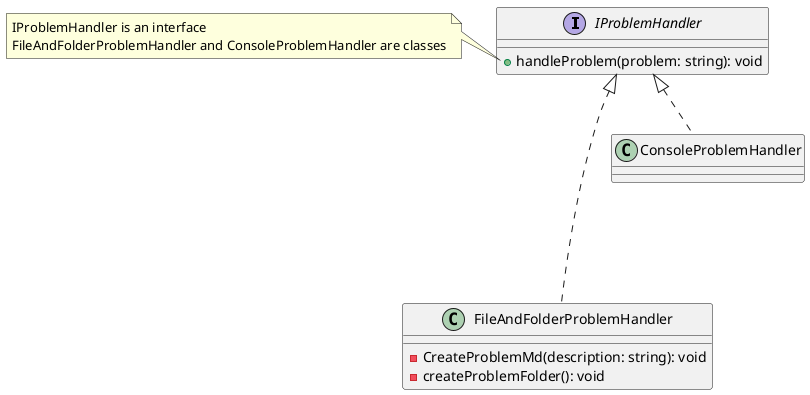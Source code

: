 @@startuml "test"

interface IProblemHandler{
    +handleProblem(problem: string): void
}

class FileAndFolderProblemHandler {
    -CreateProblemMd(description: string): void
    -createProblemFolder(): void
}
class ConsoleProblemHandler

IProblemHandler <|.... FileAndFolderProblemHandler
IProblemHandler <|.. ConsoleProblemHandler

note left of IProblemHandler::handleProblem{
    IProblemHandler is an interface
    FileAndFolderProblemHandler and ConsoleProblemHandler are classes
    }

@@enduml